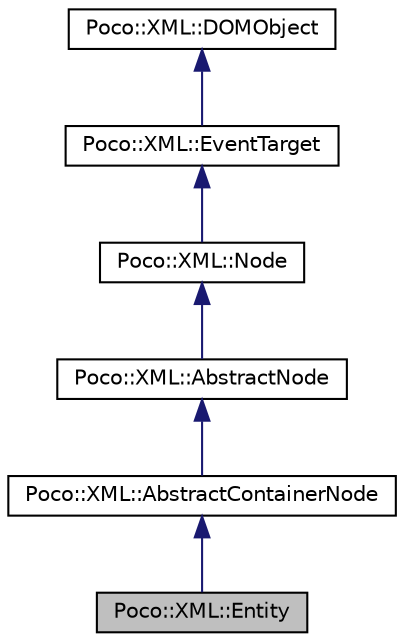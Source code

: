 digraph "Poco::XML::Entity"
{
 // LATEX_PDF_SIZE
  edge [fontname="Helvetica",fontsize="10",labelfontname="Helvetica",labelfontsize="10"];
  node [fontname="Helvetica",fontsize="10",shape=record];
  Node1 [label="Poco::XML::Entity",height=0.2,width=0.4,color="black", fillcolor="grey75", style="filled", fontcolor="black",tooltip=" "];
  Node2 -> Node1 [dir="back",color="midnightblue",fontsize="10",style="solid"];
  Node2 [label="Poco::XML::AbstractContainerNode",height=0.2,width=0.4,color="black", fillcolor="white", style="filled",URL="$classPoco_1_1XML_1_1AbstractContainerNode.html",tooltip=" "];
  Node3 -> Node2 [dir="back",color="midnightblue",fontsize="10",style="solid"];
  Node3 [label="Poco::XML::AbstractNode",height=0.2,width=0.4,color="black", fillcolor="white", style="filled",URL="$classPoco_1_1XML_1_1AbstractNode.html",tooltip=" "];
  Node4 -> Node3 [dir="back",color="midnightblue",fontsize="10",style="solid"];
  Node4 [label="Poco::XML::Node",height=0.2,width=0.4,color="black", fillcolor="white", style="filled",URL="$classPoco_1_1XML_1_1Node.html",tooltip=" "];
  Node5 -> Node4 [dir="back",color="midnightblue",fontsize="10",style="solid"];
  Node5 [label="Poco::XML::EventTarget",height=0.2,width=0.4,color="black", fillcolor="white", style="filled",URL="$classPoco_1_1XML_1_1EventTarget.html",tooltip=" "];
  Node6 -> Node5 [dir="back",color="midnightblue",fontsize="10",style="solid"];
  Node6 [label="Poco::XML::DOMObject",height=0.2,width=0.4,color="black", fillcolor="white", style="filled",URL="$classPoco_1_1XML_1_1DOMObject.html",tooltip=" "];
}
